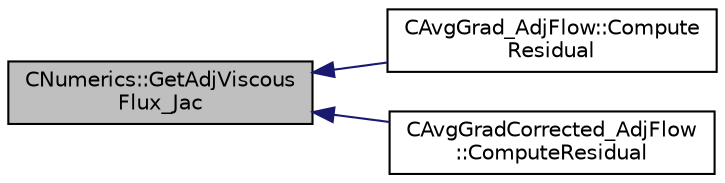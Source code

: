 digraph "CNumerics::GetAdjViscousFlux_Jac"
{
  edge [fontname="Helvetica",fontsize="10",labelfontname="Helvetica",labelfontsize="10"];
  node [fontname="Helvetica",fontsize="10",shape=record];
  rankdir="LR";
  Node199 [label="CNumerics::GetAdjViscous\lFlux_Jac",height=0.2,width=0.4,color="black", fillcolor="grey75", style="filled", fontcolor="black"];
  Node199 -> Node200 [dir="back",color="midnightblue",fontsize="10",style="solid",fontname="Helvetica"];
  Node200 [label="CAvgGrad_AdjFlow::Compute\lResidual",height=0.2,width=0.4,color="black", fillcolor="white", style="filled",URL="$class_c_avg_grad___adj_flow.html#a1d5a77fc9a2ec260fd78e409ae2aa4f7",tooltip="Residual computation. "];
  Node199 -> Node201 [dir="back",color="midnightblue",fontsize="10",style="solid",fontname="Helvetica"];
  Node201 [label="CAvgGradCorrected_AdjFlow\l::ComputeResidual",height=0.2,width=0.4,color="black", fillcolor="white", style="filled",URL="$class_c_avg_grad_corrected___adj_flow.html#a52b26be17d16bfb4cac27db48b9ff554",tooltip="Compute the adjoint flow viscous residual in a non-conservative way using an average of gradients and..."];
}
